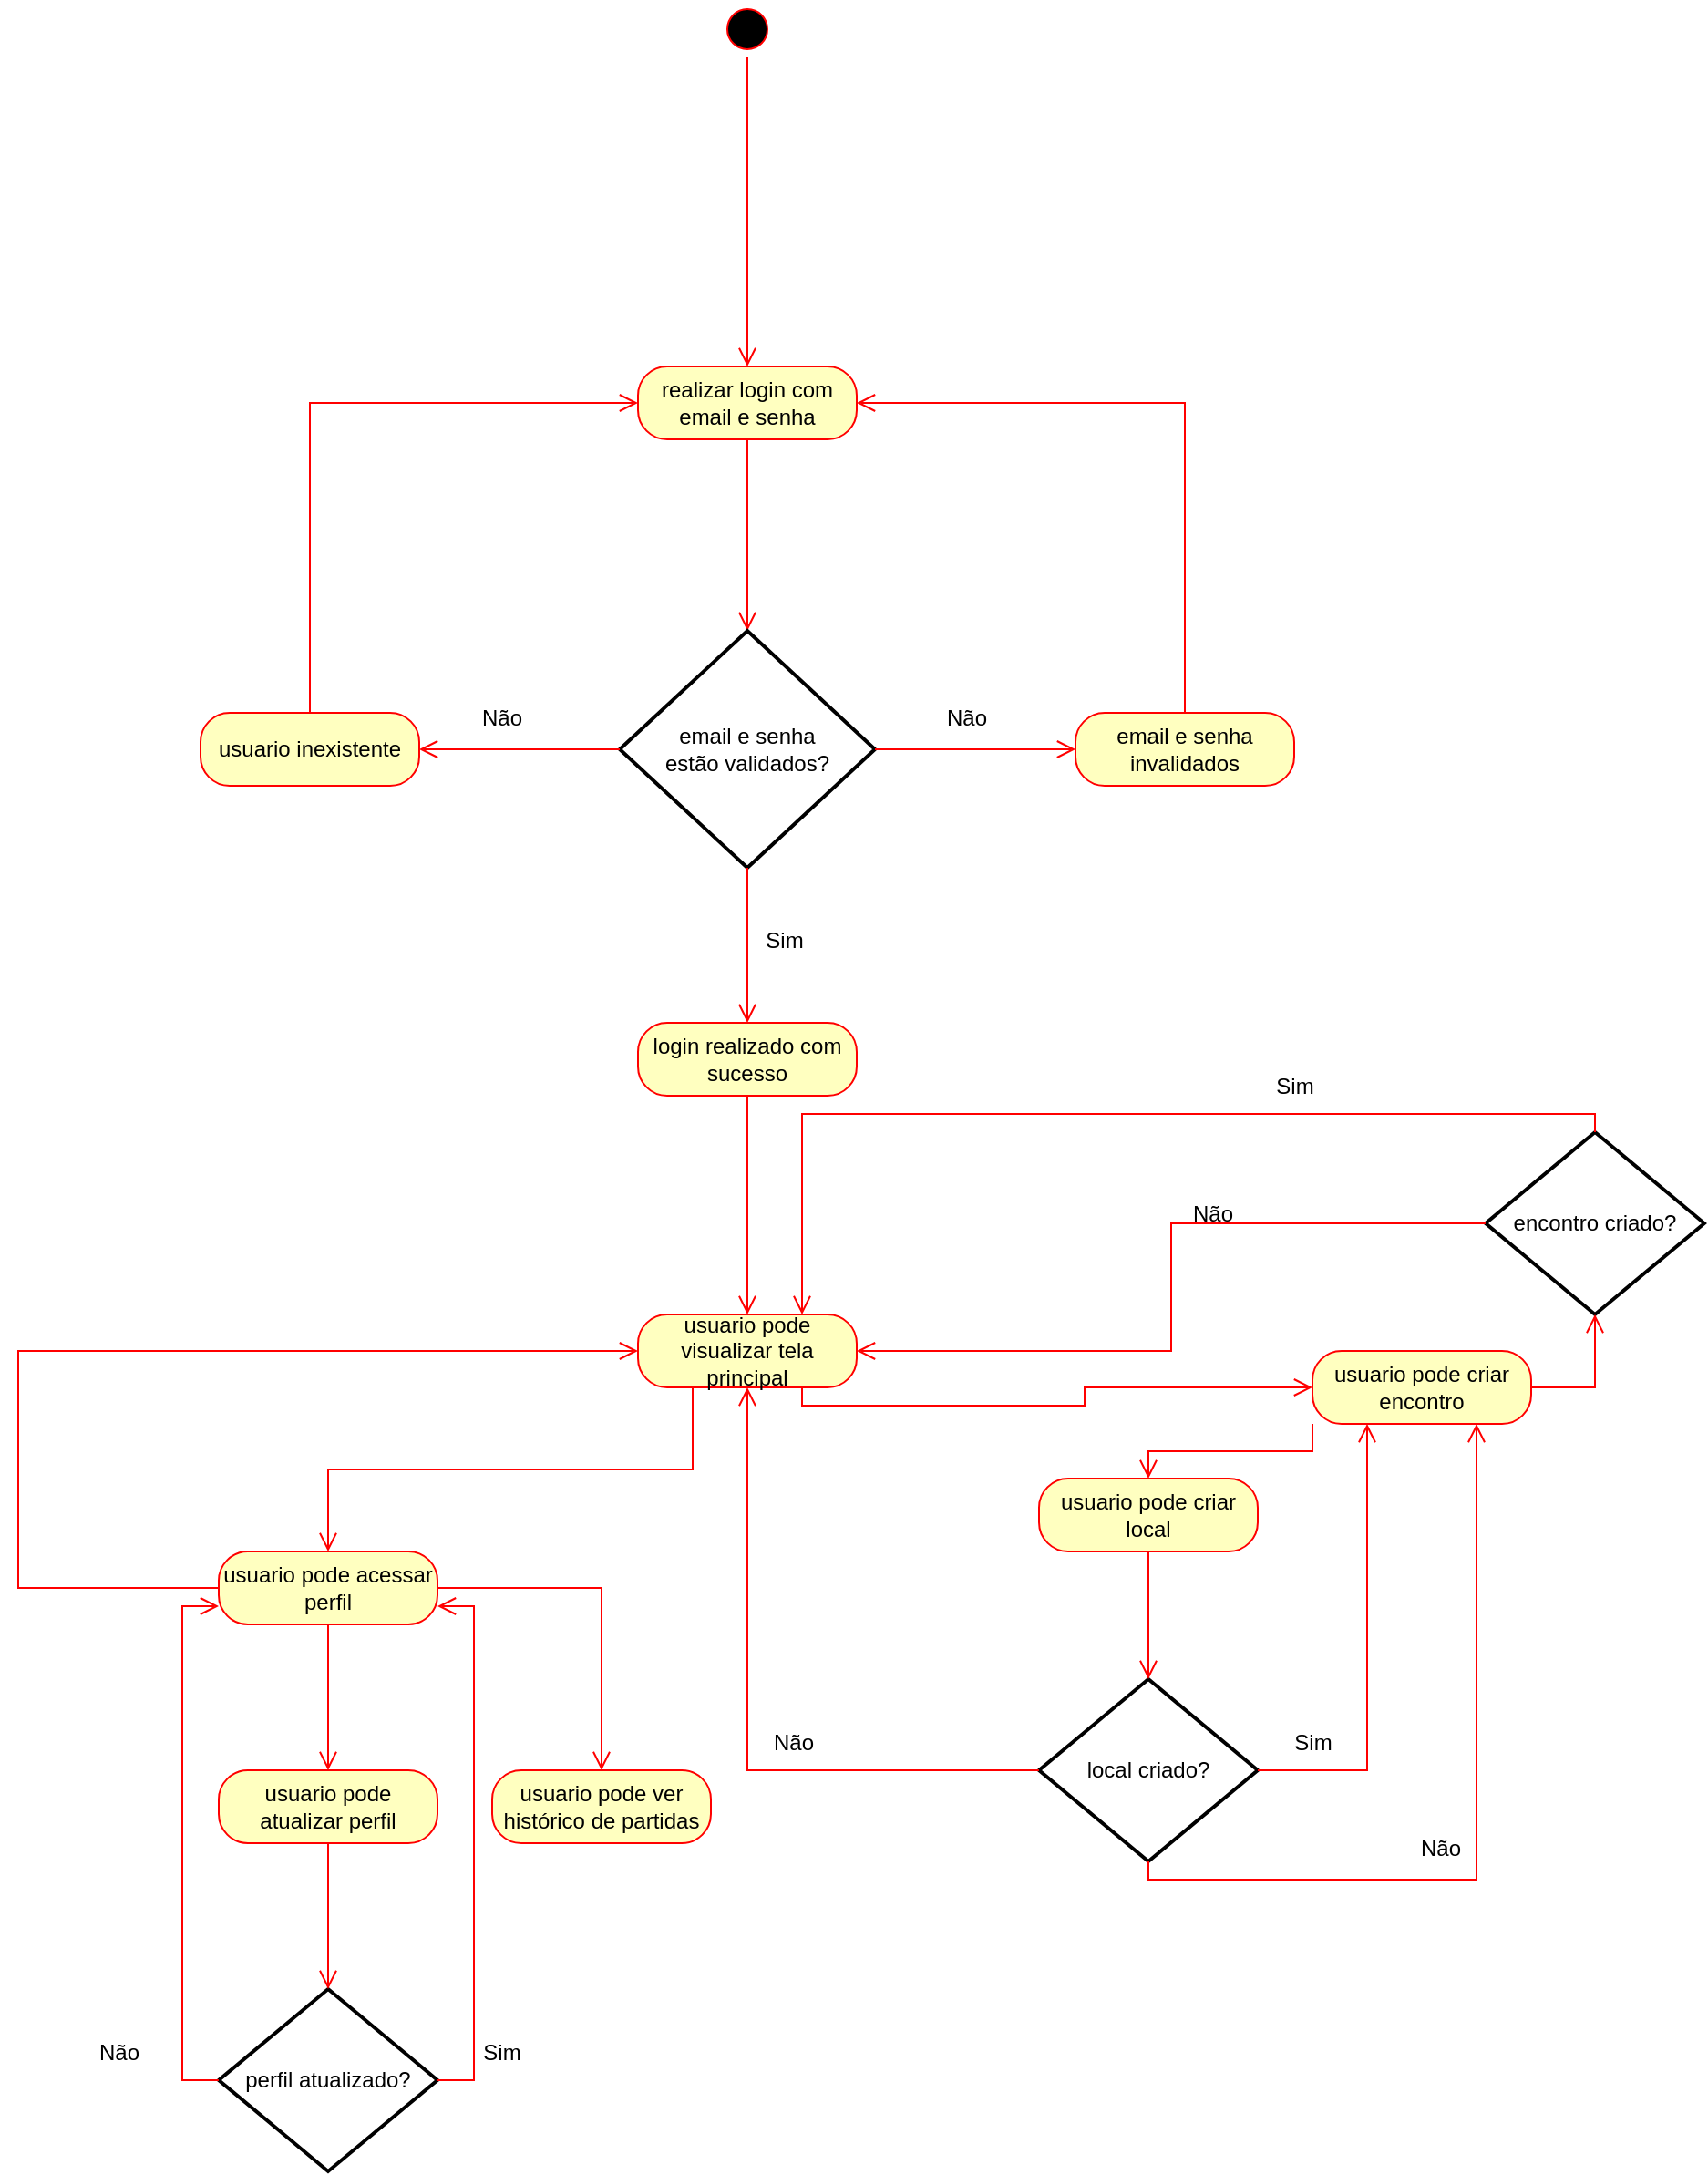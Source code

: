 <mxfile version="21.3.6" type="device">
  <diagram name="Página-1" id="qGS-voyFcx6uBipsWvcT">
    <mxGraphModel dx="3217" dy="1327" grid="1" gridSize="10" guides="1" tooltips="1" connect="1" arrows="1" fold="1" page="1" pageScale="1" pageWidth="827" pageHeight="1169" math="0" shadow="0">
      <root>
        <mxCell id="0" />
        <mxCell id="1" parent="0" />
        <mxCell id="9FbmAwjRkv6iakbF8nPi-2" value="realizar login com email e senha" style="rounded=1;whiteSpace=wrap;html=1;arcSize=40;fontColor=#000000;fillColor=#ffffc0;strokeColor=#ff0000;" vertex="1" parent="1">
          <mxGeometry x="270" y="460" width="120" height="40" as="geometry" />
        </mxCell>
        <mxCell id="9FbmAwjRkv6iakbF8nPi-3" value="" style="edgeStyle=orthogonalEdgeStyle;html=1;verticalAlign=bottom;endArrow=open;endSize=8;strokeColor=#ff0000;rounded=0;entryX=0.5;entryY=0;entryDx=0;entryDy=0;entryPerimeter=0;" edge="1" source="9FbmAwjRkv6iakbF8nPi-2" parent="1" target="9FbmAwjRkv6iakbF8nPi-14">
          <mxGeometry relative="1" as="geometry">
            <mxPoint x="330" y="591" as="targetPoint" />
          </mxGeometry>
        </mxCell>
        <mxCell id="9FbmAwjRkv6iakbF8nPi-5" value="" style="ellipse;html=1;shape=startState;fillColor=#000000;strokeColor=#ff0000;" vertex="1" parent="1">
          <mxGeometry x="315" y="260" width="30" height="30" as="geometry" />
        </mxCell>
        <mxCell id="9FbmAwjRkv6iakbF8nPi-6" value="" style="edgeStyle=orthogonalEdgeStyle;html=1;verticalAlign=bottom;endArrow=open;endSize=8;strokeColor=#ff0000;rounded=0;entryX=0.5;entryY=0;entryDx=0;entryDy=0;" edge="1" source="9FbmAwjRkv6iakbF8nPi-5" parent="1" target="9FbmAwjRkv6iakbF8nPi-2">
          <mxGeometry relative="1" as="geometry">
            <mxPoint x="240" y="560" as="targetPoint" />
          </mxGeometry>
        </mxCell>
        <mxCell id="9FbmAwjRkv6iakbF8nPi-9" value="email e senha invalidados" style="rounded=1;whiteSpace=wrap;html=1;arcSize=40;fontColor=#000000;fillColor=#ffffc0;strokeColor=#ff0000;" vertex="1" parent="1">
          <mxGeometry x="510" y="650" width="120" height="40" as="geometry" />
        </mxCell>
        <mxCell id="9FbmAwjRkv6iakbF8nPi-14" value="email e senha&lt;br&gt;estão validados?" style="strokeWidth=2;html=1;shape=mxgraph.flowchart.decision;whiteSpace=wrap;" vertex="1" parent="1">
          <mxGeometry x="260" y="605" width="140" height="130" as="geometry" />
        </mxCell>
        <mxCell id="9FbmAwjRkv6iakbF8nPi-16" value="" style="edgeStyle=orthogonalEdgeStyle;html=1;verticalAlign=bottom;endArrow=open;endSize=8;strokeColor=#ff0000;rounded=0;entryX=0;entryY=0.5;entryDx=0;entryDy=0;exitX=1;exitY=0.5;exitDx=0;exitDy=0;exitPerimeter=0;" edge="1" parent="1" source="9FbmAwjRkv6iakbF8nPi-14" target="9FbmAwjRkv6iakbF8nPi-9">
          <mxGeometry relative="1" as="geometry">
            <mxPoint x="450" y="840" as="targetPoint" />
            <mxPoint x="450" y="730" as="sourcePoint" />
          </mxGeometry>
        </mxCell>
        <mxCell id="9FbmAwjRkv6iakbF8nPi-17" value="" style="edgeStyle=orthogonalEdgeStyle;html=1;verticalAlign=bottom;endArrow=open;endSize=8;strokeColor=#ff0000;rounded=0;entryX=1;entryY=0.5;entryDx=0;entryDy=0;exitX=0.5;exitY=0;exitDx=0;exitDy=0;" edge="1" parent="1" source="9FbmAwjRkv6iakbF8nPi-9" target="9FbmAwjRkv6iakbF8nPi-2">
          <mxGeometry relative="1" as="geometry">
            <mxPoint x="544" y="780" as="targetPoint" />
            <mxPoint x="414" y="780" as="sourcePoint" />
          </mxGeometry>
        </mxCell>
        <mxCell id="9FbmAwjRkv6iakbF8nPi-18" value="Não" style="text;html=1;align=center;verticalAlign=middle;resizable=0;points=[];autosize=1;strokeColor=none;fillColor=none;" vertex="1" parent="1">
          <mxGeometry x="425" y="638" width="50" height="30" as="geometry" />
        </mxCell>
        <mxCell id="9FbmAwjRkv6iakbF8nPi-19" value="login realizado com sucesso" style="rounded=1;whiteSpace=wrap;html=1;arcSize=40;fontColor=#000000;fillColor=#ffffc0;strokeColor=#ff0000;" vertex="1" parent="1">
          <mxGeometry x="270" y="820" width="120" height="40" as="geometry" />
        </mxCell>
        <mxCell id="9FbmAwjRkv6iakbF8nPi-20" value="" style="edgeStyle=orthogonalEdgeStyle;html=1;verticalAlign=bottom;endArrow=open;endSize=8;strokeColor=#ff0000;rounded=0;entryX=0.5;entryY=0;entryDx=0;entryDy=0;exitX=0.5;exitY=1;exitDx=0;exitDy=0;exitPerimeter=0;" edge="1" parent="1" source="9FbmAwjRkv6iakbF8nPi-14" target="9FbmAwjRkv6iakbF8nPi-19">
          <mxGeometry relative="1" as="geometry">
            <mxPoint x="490" y="800" as="targetPoint" />
            <mxPoint x="360" y="800" as="sourcePoint" />
          </mxGeometry>
        </mxCell>
        <mxCell id="9FbmAwjRkv6iakbF8nPi-21" value="usuario pode visualizar tela principal" style="rounded=1;whiteSpace=wrap;html=1;arcSize=40;fontColor=#000000;fillColor=#ffffc0;strokeColor=#ff0000;" vertex="1" parent="1">
          <mxGeometry x="270" y="980" width="120" height="40" as="geometry" />
        </mxCell>
        <mxCell id="9FbmAwjRkv6iakbF8nPi-22" value="" style="edgeStyle=orthogonalEdgeStyle;html=1;verticalAlign=bottom;endArrow=open;endSize=8;strokeColor=#ff0000;rounded=0;entryX=0.5;entryY=0;entryDx=0;entryDy=0;exitX=0.5;exitY=1;exitDx=0;exitDy=0;" edge="1" parent="1" source="9FbmAwjRkv6iakbF8nPi-19" target="9FbmAwjRkv6iakbF8nPi-21">
          <mxGeometry relative="1" as="geometry">
            <mxPoint x="449.5" y="860" as="targetPoint" />
            <mxPoint x="449.5" y="770" as="sourcePoint" />
          </mxGeometry>
        </mxCell>
        <mxCell id="9FbmAwjRkv6iakbF8nPi-23" value="usuario inexistente" style="rounded=1;whiteSpace=wrap;html=1;arcSize=40;fontColor=#000000;fillColor=#ffffc0;strokeColor=#ff0000;" vertex="1" parent="1">
          <mxGeometry x="30" y="650" width="120" height="40" as="geometry" />
        </mxCell>
        <mxCell id="9FbmAwjRkv6iakbF8nPi-24" value="" style="edgeStyle=orthogonalEdgeStyle;html=1;verticalAlign=bottom;endArrow=open;endSize=8;strokeColor=#ff0000;rounded=0;entryX=1;entryY=0.5;entryDx=0;entryDy=0;exitX=0;exitY=0.5;exitDx=0;exitDy=0;exitPerimeter=0;" edge="1" parent="1" source="9FbmAwjRkv6iakbF8nPi-14" target="9FbmAwjRkv6iakbF8nPi-23">
          <mxGeometry relative="1" as="geometry">
            <mxPoint x="180" y="770" as="targetPoint" />
            <mxPoint x="30" y="770" as="sourcePoint" />
          </mxGeometry>
        </mxCell>
        <mxCell id="9FbmAwjRkv6iakbF8nPi-25" value="Não" style="text;html=1;align=center;verticalAlign=middle;resizable=0;points=[];autosize=1;strokeColor=none;fillColor=none;" vertex="1" parent="1">
          <mxGeometry x="170" y="638" width="50" height="30" as="geometry" />
        </mxCell>
        <mxCell id="9FbmAwjRkv6iakbF8nPi-26" value="" style="edgeStyle=orthogonalEdgeStyle;html=1;verticalAlign=bottom;endArrow=open;endSize=8;strokeColor=#ff0000;rounded=0;entryX=0;entryY=0.5;entryDx=0;entryDy=0;exitX=0.5;exitY=0;exitDx=0;exitDy=0;" edge="1" parent="1" source="9FbmAwjRkv6iakbF8nPi-23" target="9FbmAwjRkv6iakbF8nPi-2">
          <mxGeometry relative="1" as="geometry">
            <mxPoint x="110" y="750" as="targetPoint" />
            <mxPoint x="220" y="750" as="sourcePoint" />
          </mxGeometry>
        </mxCell>
        <mxCell id="9FbmAwjRkv6iakbF8nPi-27" value="Sim" style="text;html=1;align=center;verticalAlign=middle;resizable=0;points=[];autosize=1;strokeColor=none;fillColor=none;" vertex="1" parent="1">
          <mxGeometry x="330" y="760" width="40" height="30" as="geometry" />
        </mxCell>
        <mxCell id="9FbmAwjRkv6iakbF8nPi-28" value="usuario pode acessar perfil" style="rounded=1;whiteSpace=wrap;html=1;arcSize=40;fontColor=#000000;fillColor=#ffffc0;strokeColor=#ff0000;" vertex="1" parent="1">
          <mxGeometry x="40" y="1110" width="120" height="40" as="geometry" />
        </mxCell>
        <mxCell id="9FbmAwjRkv6iakbF8nPi-30" value="" style="edgeStyle=orthogonalEdgeStyle;html=1;verticalAlign=bottom;endArrow=open;endSize=8;strokeColor=#ff0000;rounded=0;entryX=0.5;entryY=0;entryDx=0;entryDy=0;exitX=0.25;exitY=1;exitDx=0;exitDy=0;" edge="1" parent="1" source="9FbmAwjRkv6iakbF8nPi-21" target="9FbmAwjRkv6iakbF8nPi-28">
          <mxGeometry relative="1" as="geometry">
            <mxPoint x="530" y="1035" as="targetPoint" />
            <mxPoint x="430" y="990" as="sourcePoint" />
          </mxGeometry>
        </mxCell>
        <mxCell id="9FbmAwjRkv6iakbF8nPi-33" value="" style="edgeStyle=orthogonalEdgeStyle;html=1;verticalAlign=bottom;endArrow=open;endSize=8;strokeColor=#ff0000;rounded=0;entryX=0;entryY=0.5;entryDx=0;entryDy=0;exitX=0.75;exitY=1;exitDx=0;exitDy=0;" edge="1" parent="1" source="9FbmAwjRkv6iakbF8nPi-21" target="9FbmAwjRkv6iakbF8nPi-34">
          <mxGeometry relative="1" as="geometry">
            <mxPoint x="480" y="950" as="targetPoint" />
            <mxPoint x="360" y="1070" as="sourcePoint" />
          </mxGeometry>
        </mxCell>
        <mxCell id="9FbmAwjRkv6iakbF8nPi-34" value="usuario pode criar encontro" style="rounded=1;whiteSpace=wrap;html=1;arcSize=40;fontColor=#000000;fillColor=#ffffc0;strokeColor=#ff0000;" vertex="1" parent="1">
          <mxGeometry x="640" y="1000" width="120" height="40" as="geometry" />
        </mxCell>
        <mxCell id="9FbmAwjRkv6iakbF8nPi-35" value="encontro criado?" style="strokeWidth=2;html=1;shape=mxgraph.flowchart.decision;whiteSpace=wrap;" vertex="1" parent="1">
          <mxGeometry x="735" y="880" width="120" height="100" as="geometry" />
        </mxCell>
        <mxCell id="9FbmAwjRkv6iakbF8nPi-36" value="" style="edgeStyle=orthogonalEdgeStyle;html=1;verticalAlign=bottom;endArrow=open;endSize=8;strokeColor=#ff0000;rounded=0;exitX=1;exitY=0.5;exitDx=0;exitDy=0;entryX=0.5;entryY=1;entryDx=0;entryDy=0;entryPerimeter=0;" edge="1" parent="1" source="9FbmAwjRkv6iakbF8nPi-34" target="9FbmAwjRkv6iakbF8nPi-35">
          <mxGeometry relative="1" as="geometry">
            <mxPoint x="520" y="1292" as="targetPoint" />
            <mxPoint x="630" y="990" as="sourcePoint" />
          </mxGeometry>
        </mxCell>
        <mxCell id="9FbmAwjRkv6iakbF8nPi-39" value="Sim" style="text;html=1;align=center;verticalAlign=middle;resizable=0;points=[];autosize=1;strokeColor=none;fillColor=none;" vertex="1" parent="1">
          <mxGeometry x="610" y="840" width="40" height="30" as="geometry" />
        </mxCell>
        <mxCell id="9FbmAwjRkv6iakbF8nPi-41" value="" style="edgeStyle=orthogonalEdgeStyle;html=1;verticalAlign=bottom;endArrow=open;endSize=8;strokeColor=#ff0000;rounded=0;entryX=0.75;entryY=0;entryDx=0;entryDy=0;exitX=0.5;exitY=0;exitDx=0;exitDy=0;exitPerimeter=0;" edge="1" parent="1" source="9FbmAwjRkv6iakbF8nPi-35" target="9FbmAwjRkv6iakbF8nPi-21">
          <mxGeometry relative="1" as="geometry">
            <mxPoint x="679.5" y="1040" as="targetPoint" />
            <mxPoint x="550" y="1160" as="sourcePoint" />
          </mxGeometry>
        </mxCell>
        <mxCell id="9FbmAwjRkv6iakbF8nPi-44" value="Não" style="text;html=1;align=center;verticalAlign=middle;resizable=0;points=[];autosize=1;strokeColor=none;fillColor=none;" vertex="1" parent="1">
          <mxGeometry x="560" y="910" width="50" height="30" as="geometry" />
        </mxCell>
        <mxCell id="9FbmAwjRkv6iakbF8nPi-47" value="usuario pode criar local" style="rounded=1;whiteSpace=wrap;html=1;arcSize=40;fontColor=#000000;fillColor=#ffffc0;strokeColor=#ff0000;" vertex="1" parent="1">
          <mxGeometry x="490" y="1070" width="120" height="40" as="geometry" />
        </mxCell>
        <mxCell id="9FbmAwjRkv6iakbF8nPi-48" value="local criado?" style="strokeWidth=2;html=1;shape=mxgraph.flowchart.decision;whiteSpace=wrap;" vertex="1" parent="1">
          <mxGeometry x="490" y="1180" width="120" height="100" as="geometry" />
        </mxCell>
        <mxCell id="9FbmAwjRkv6iakbF8nPi-54" value="" style="edgeStyle=orthogonalEdgeStyle;html=1;verticalAlign=bottom;endArrow=open;endSize=8;strokeColor=#ff0000;rounded=0;entryX=1;entryY=0.5;entryDx=0;entryDy=0;exitX=0;exitY=0.5;exitDx=0;exitDy=0;exitPerimeter=0;" edge="1" parent="1" source="9FbmAwjRkv6iakbF8nPi-35" target="9FbmAwjRkv6iakbF8nPi-21">
          <mxGeometry relative="1" as="geometry">
            <mxPoint x="1050" y="870" as="targetPoint" />
            <mxPoint x="1550" y="810" as="sourcePoint" />
          </mxGeometry>
        </mxCell>
        <mxCell id="9FbmAwjRkv6iakbF8nPi-55" value="" style="edgeStyle=orthogonalEdgeStyle;html=1;verticalAlign=bottom;endArrow=open;endSize=8;strokeColor=#ff0000;rounded=0;entryX=0.5;entryY=0;entryDx=0;entryDy=0;exitX=0;exitY=1;exitDx=0;exitDy=0;" edge="1" parent="1" source="9FbmAwjRkv6iakbF8nPi-34" target="9FbmAwjRkv6iakbF8nPi-47">
          <mxGeometry relative="1" as="geometry">
            <mxPoint x="600" y="1290" as="targetPoint" />
            <mxPoint x="330" y="1260" as="sourcePoint" />
          </mxGeometry>
        </mxCell>
        <mxCell id="9FbmAwjRkv6iakbF8nPi-56" value="" style="edgeStyle=orthogonalEdgeStyle;html=1;verticalAlign=bottom;endArrow=open;endSize=8;strokeColor=#ff0000;rounded=0;entryX=0.5;entryY=0;entryDx=0;entryDy=0;exitX=0.5;exitY=1;exitDx=0;exitDy=0;entryPerimeter=0;" edge="1" parent="1" source="9FbmAwjRkv6iakbF8nPi-47" target="9FbmAwjRkv6iakbF8nPi-48">
          <mxGeometry relative="1" as="geometry">
            <mxPoint x="777" y="1279" as="targetPoint" />
            <mxPoint x="827" y="1220" as="sourcePoint" />
          </mxGeometry>
        </mxCell>
        <mxCell id="9FbmAwjRkv6iakbF8nPi-58" value="" style="edgeStyle=orthogonalEdgeStyle;html=1;verticalAlign=bottom;endArrow=open;endSize=8;strokeColor=#ff0000;rounded=0;entryX=0.25;entryY=1;entryDx=0;entryDy=0;exitX=1;exitY=0.5;exitDx=0;exitDy=0;exitPerimeter=0;" edge="1" parent="1" source="9FbmAwjRkv6iakbF8nPi-48" target="9FbmAwjRkv6iakbF8nPi-34">
          <mxGeometry relative="1" as="geometry">
            <mxPoint x="730" y="1300" as="targetPoint" />
            <mxPoint x="1300" y="1300" as="sourcePoint" />
          </mxGeometry>
        </mxCell>
        <mxCell id="9FbmAwjRkv6iakbF8nPi-59" value="Sim" style="text;html=1;align=center;verticalAlign=middle;resizable=0;points=[];autosize=1;strokeColor=none;fillColor=none;" vertex="1" parent="1">
          <mxGeometry x="620" y="1200" width="40" height="30" as="geometry" />
        </mxCell>
        <mxCell id="9FbmAwjRkv6iakbF8nPi-60" value="" style="edgeStyle=orthogonalEdgeStyle;html=1;verticalAlign=bottom;endArrow=open;endSize=8;strokeColor=#ff0000;rounded=0;entryX=0.75;entryY=1;entryDx=0;entryDy=0;exitX=0.5;exitY=1;exitDx=0;exitDy=0;exitPerimeter=0;" edge="1" parent="1" source="9FbmAwjRkv6iakbF8nPi-48" target="9FbmAwjRkv6iakbF8nPi-34">
          <mxGeometry relative="1" as="geometry">
            <mxPoint x="780" y="1179.75" as="targetPoint" />
            <mxPoint x="760" y="1399.75" as="sourcePoint" />
          </mxGeometry>
        </mxCell>
        <mxCell id="9FbmAwjRkv6iakbF8nPi-61" value="Não" style="text;html=1;align=center;verticalAlign=middle;resizable=0;points=[];autosize=1;strokeColor=none;fillColor=none;" vertex="1" parent="1">
          <mxGeometry x="685" y="1258" width="50" height="30" as="geometry" />
        </mxCell>
        <mxCell id="9FbmAwjRkv6iakbF8nPi-62" value="" style="edgeStyle=orthogonalEdgeStyle;html=1;verticalAlign=bottom;endArrow=open;endSize=8;strokeColor=#ff0000;rounded=0;entryX=0.5;entryY=1;entryDx=0;entryDy=0;exitX=0;exitY=0.5;exitDx=0;exitDy=0;exitPerimeter=0;" edge="1" parent="1" source="9FbmAwjRkv6iakbF8nPi-48" target="9FbmAwjRkv6iakbF8nPi-21">
          <mxGeometry relative="1" as="geometry">
            <mxPoint x="450" y="1140" as="targetPoint" />
            <mxPoint x="310" y="1410" as="sourcePoint" />
          </mxGeometry>
        </mxCell>
        <mxCell id="9FbmAwjRkv6iakbF8nPi-63" value="Não" style="text;html=1;align=center;verticalAlign=middle;resizable=0;points=[];autosize=1;strokeColor=none;fillColor=none;" vertex="1" parent="1">
          <mxGeometry x="330" y="1200" width="50" height="30" as="geometry" />
        </mxCell>
        <mxCell id="9FbmAwjRkv6iakbF8nPi-67" value="" style="edgeStyle=orthogonalEdgeStyle;html=1;verticalAlign=bottom;endArrow=open;endSize=8;strokeColor=#ff0000;rounded=0;exitX=0.5;exitY=1;exitDx=0;exitDy=0;entryX=0.5;entryY=0;entryDx=0;entryDy=0;" edge="1" parent="1" source="9FbmAwjRkv6iakbF8nPi-28" target="9FbmAwjRkv6iakbF8nPi-68">
          <mxGeometry relative="1" as="geometry">
            <mxPoint x="100" y="1210" as="targetPoint" />
            <mxPoint x="200" y="1468" as="sourcePoint" />
          </mxGeometry>
        </mxCell>
        <mxCell id="9FbmAwjRkv6iakbF8nPi-68" value="usuario pode atualizar perfil" style="rounded=1;whiteSpace=wrap;html=1;arcSize=40;fontColor=#000000;fillColor=#ffffc0;strokeColor=#ff0000;" vertex="1" parent="1">
          <mxGeometry x="40" y="1230" width="120" height="40" as="geometry" />
        </mxCell>
        <mxCell id="9FbmAwjRkv6iakbF8nPi-69" value="usuario pode ver histórico de partidas" style="rounded=1;whiteSpace=wrap;html=1;arcSize=40;fontColor=#000000;fillColor=#ffffc0;strokeColor=#ff0000;" vertex="1" parent="1">
          <mxGeometry x="190" y="1230" width="120" height="40" as="geometry" />
        </mxCell>
        <mxCell id="9FbmAwjRkv6iakbF8nPi-71" value="" style="edgeStyle=orthogonalEdgeStyle;html=1;verticalAlign=bottom;endArrow=open;endSize=8;strokeColor=#ff0000;rounded=0;exitX=1;exitY=0.5;exitDx=0;exitDy=0;entryX=0.5;entryY=0;entryDx=0;entryDy=0;" edge="1" parent="1" source="9FbmAwjRkv6iakbF8nPi-28" target="9FbmAwjRkv6iakbF8nPi-69">
          <mxGeometry relative="1" as="geometry">
            <mxPoint x="120" y="1250" as="targetPoint" />
            <mxPoint x="120" y="1170" as="sourcePoint" />
          </mxGeometry>
        </mxCell>
        <mxCell id="9FbmAwjRkv6iakbF8nPi-76" value="" style="edgeStyle=orthogonalEdgeStyle;html=1;verticalAlign=bottom;endArrow=open;endSize=8;strokeColor=#ff0000;rounded=0;exitX=0;exitY=0.5;exitDx=0;exitDy=0;entryX=0;entryY=0.5;entryDx=0;entryDy=0;" edge="1" parent="1" source="9FbmAwjRkv6iakbF8nPi-28" target="9FbmAwjRkv6iakbF8nPi-21">
          <mxGeometry relative="1" as="geometry">
            <mxPoint x="-70" y="1230" as="targetPoint" />
            <mxPoint x="-130" y="1110" as="sourcePoint" />
            <Array as="points">
              <mxPoint x="-70" y="1130" />
              <mxPoint x="-70" y="1000" />
            </Array>
          </mxGeometry>
        </mxCell>
        <mxCell id="9FbmAwjRkv6iakbF8nPi-79" value="perfil atualizado?" style="strokeWidth=2;html=1;shape=mxgraph.flowchart.decision;whiteSpace=wrap;" vertex="1" parent="1">
          <mxGeometry x="40" y="1350" width="120" height="100" as="geometry" />
        </mxCell>
        <mxCell id="9FbmAwjRkv6iakbF8nPi-82" value="" style="edgeStyle=orthogonalEdgeStyle;html=1;verticalAlign=bottom;endArrow=open;endSize=8;strokeColor=#ff0000;rounded=0;exitX=0.5;exitY=1;exitDx=0;exitDy=0;entryX=0.5;entryY=0;entryDx=0;entryDy=0;entryPerimeter=0;" edge="1" parent="1" source="9FbmAwjRkv6iakbF8nPi-68" target="9FbmAwjRkv6iakbF8nPi-79">
          <mxGeometry relative="1" as="geometry">
            <mxPoint x="130" y="1260" as="targetPoint" />
            <mxPoint x="130" y="1180" as="sourcePoint" />
            <Array as="points">
              <mxPoint x="100" y="1320" />
              <mxPoint x="100" y="1320" />
            </Array>
          </mxGeometry>
        </mxCell>
        <mxCell id="9FbmAwjRkv6iakbF8nPi-83" value="Não" style="text;html=1;align=center;verticalAlign=middle;resizable=0;points=[];autosize=1;strokeColor=none;fillColor=none;" vertex="1" parent="1">
          <mxGeometry x="-40" y="1370" width="50" height="30" as="geometry" />
        </mxCell>
        <mxCell id="9FbmAwjRkv6iakbF8nPi-84" value="Sim" style="text;html=1;align=center;verticalAlign=middle;resizable=0;points=[];autosize=1;strokeColor=none;fillColor=none;" vertex="1" parent="1">
          <mxGeometry x="175" y="1370" width="40" height="30" as="geometry" />
        </mxCell>
        <mxCell id="9FbmAwjRkv6iakbF8nPi-85" value="" style="edgeStyle=orthogonalEdgeStyle;html=1;verticalAlign=bottom;endArrow=open;endSize=8;strokeColor=#ff0000;rounded=0;exitX=1;exitY=0.5;exitDx=0;exitDy=0;exitPerimeter=0;entryX=1;entryY=0.75;entryDx=0;entryDy=0;" edge="1" parent="1" source="9FbmAwjRkv6iakbF8nPi-79" target="9FbmAwjRkv6iakbF8nPi-28">
          <mxGeometry relative="1" as="geometry">
            <mxPoint x="160" y="1280" as="targetPoint" />
            <mxPoint x="450" y="1540" as="sourcePoint" />
            <Array as="points">
              <mxPoint x="180" y="1400" />
              <mxPoint x="180" y="1140" />
            </Array>
          </mxGeometry>
        </mxCell>
        <mxCell id="9FbmAwjRkv6iakbF8nPi-87" value="" style="edgeStyle=orthogonalEdgeStyle;html=1;verticalAlign=bottom;endArrow=open;endSize=8;strokeColor=#ff0000;rounded=0;exitX=0;exitY=0.5;exitDx=0;exitDy=0;exitPerimeter=0;entryX=0;entryY=0.75;entryDx=0;entryDy=0;" edge="1" parent="1" source="9FbmAwjRkv6iakbF8nPi-79" target="9FbmAwjRkv6iakbF8nPi-28">
          <mxGeometry relative="1" as="geometry">
            <mxPoint x="21" y="1300" as="targetPoint" />
            <mxPoint x="30" y="1429" as="sourcePoint" />
            <Array as="points">
              <mxPoint x="20" y="1400" />
              <mxPoint x="20" y="1140" />
            </Array>
          </mxGeometry>
        </mxCell>
      </root>
    </mxGraphModel>
  </diagram>
</mxfile>
